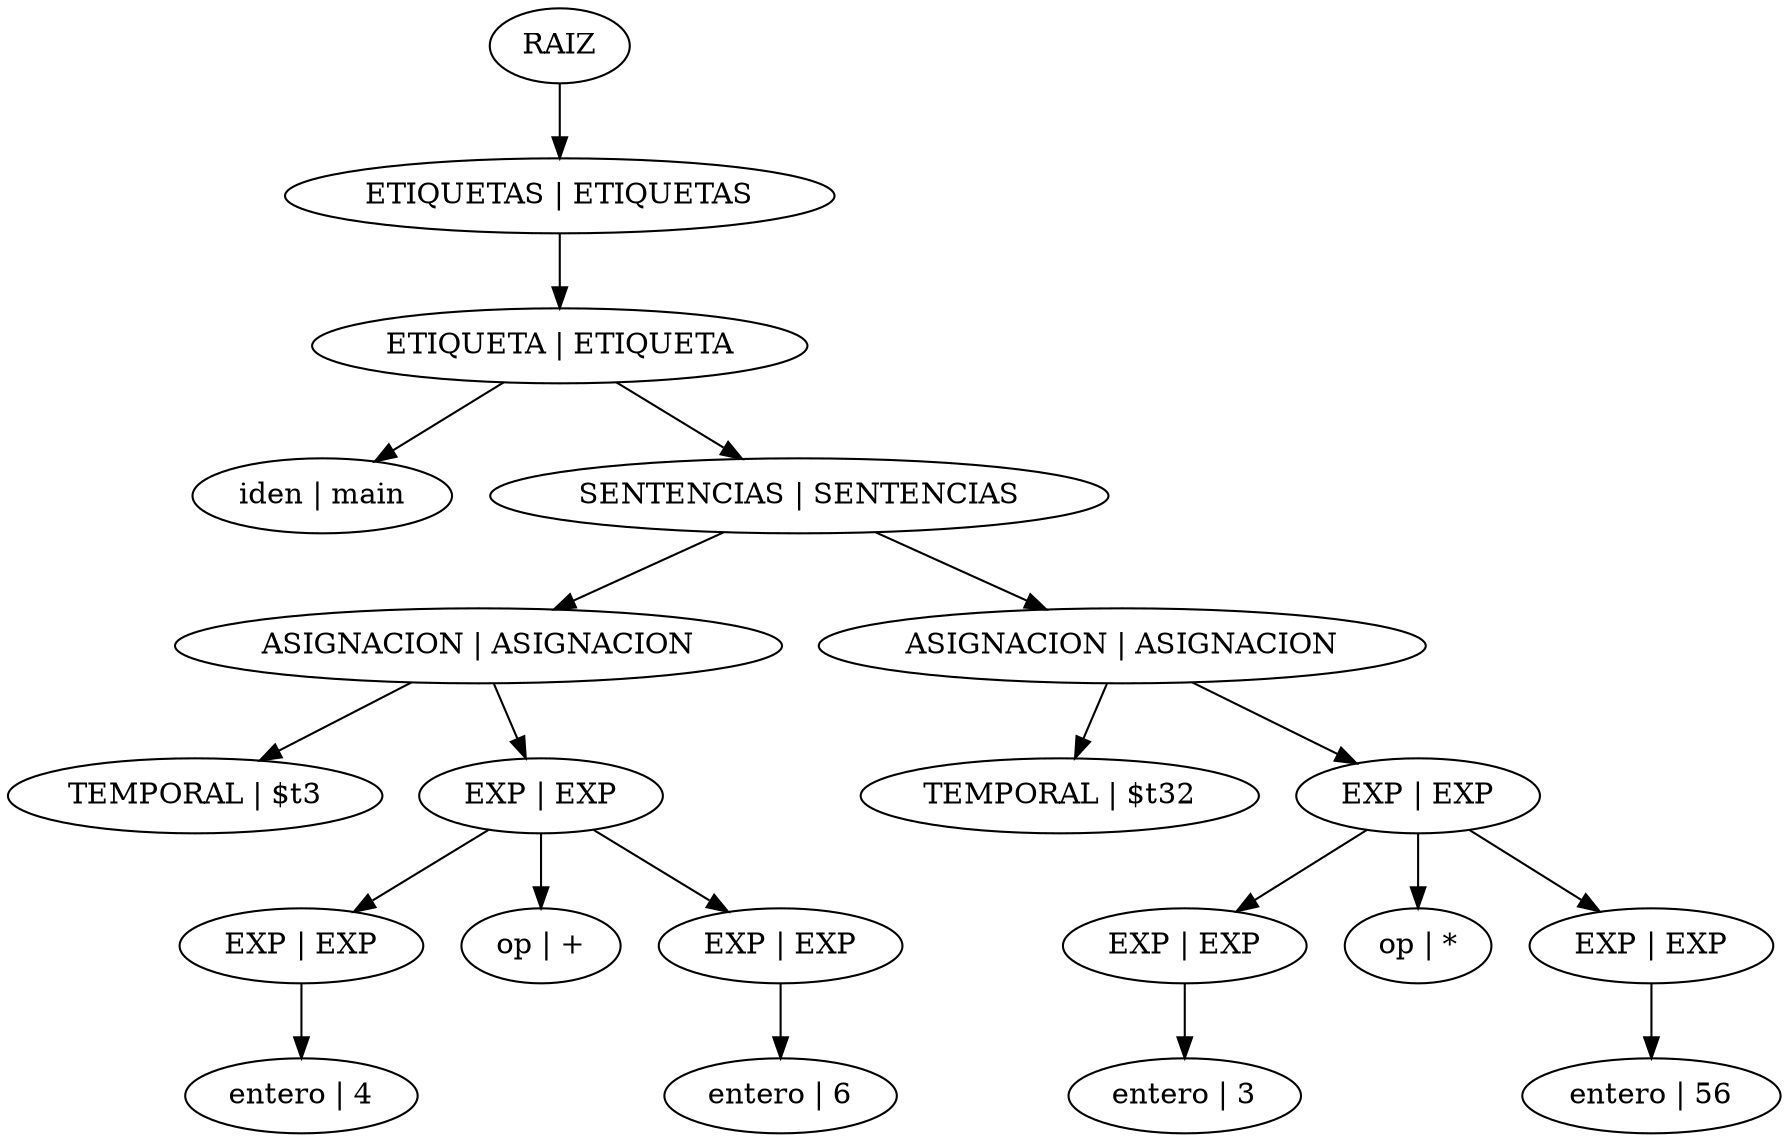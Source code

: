 digraph {
	Node0 [label=RAIZ]
	Node1 [label="ETIQUETAS | ETIQUETAS"]
	Node0 -> Node1
	Node2 [label="ETIQUETA | ETIQUETA"]
	Node1 -> Node2
	Node3 [label="iden | main"]
	Node2 -> Node3
	Node4 [label="SENTENCIAS | SENTENCIAS"]
	Node2 -> Node4
	Node5 [label="ASIGNACION | ASIGNACION"]
	Node4 -> Node5
	Node6 [label="TEMPORAL | $t3"]
	Node5 -> Node6
	Node7 [label="EXP | EXP"]
	Node5 -> Node7
	Node8 [label="EXP | EXP"]
	Node7 -> Node8
	Node9 [label="entero | 4"]
	Node8 -> Node9
	Node10 [label="op | +"]
	Node7 -> Node10
	Node11 [label="EXP | EXP"]
	Node7 -> Node11
	Node12 [label="entero | 6"]
	Node11 -> Node12
	Node13 [label="ASIGNACION | ASIGNACION"]
	Node4 -> Node13
	Node14 [label="TEMPORAL | $t32"]
	Node13 -> Node14
	Node15 [label="EXP | EXP"]
	Node13 -> Node15
	Node16 [label="EXP | EXP"]
	Node15 -> Node16
	Node17 [label="entero | 3"]
	Node16 -> Node17
	Node18 [label="op | *"]
	Node15 -> Node18
	Node19 [label="EXP | EXP"]
	Node15 -> Node19
	Node20 [label="entero | 56"]
	Node19 -> Node20
}
